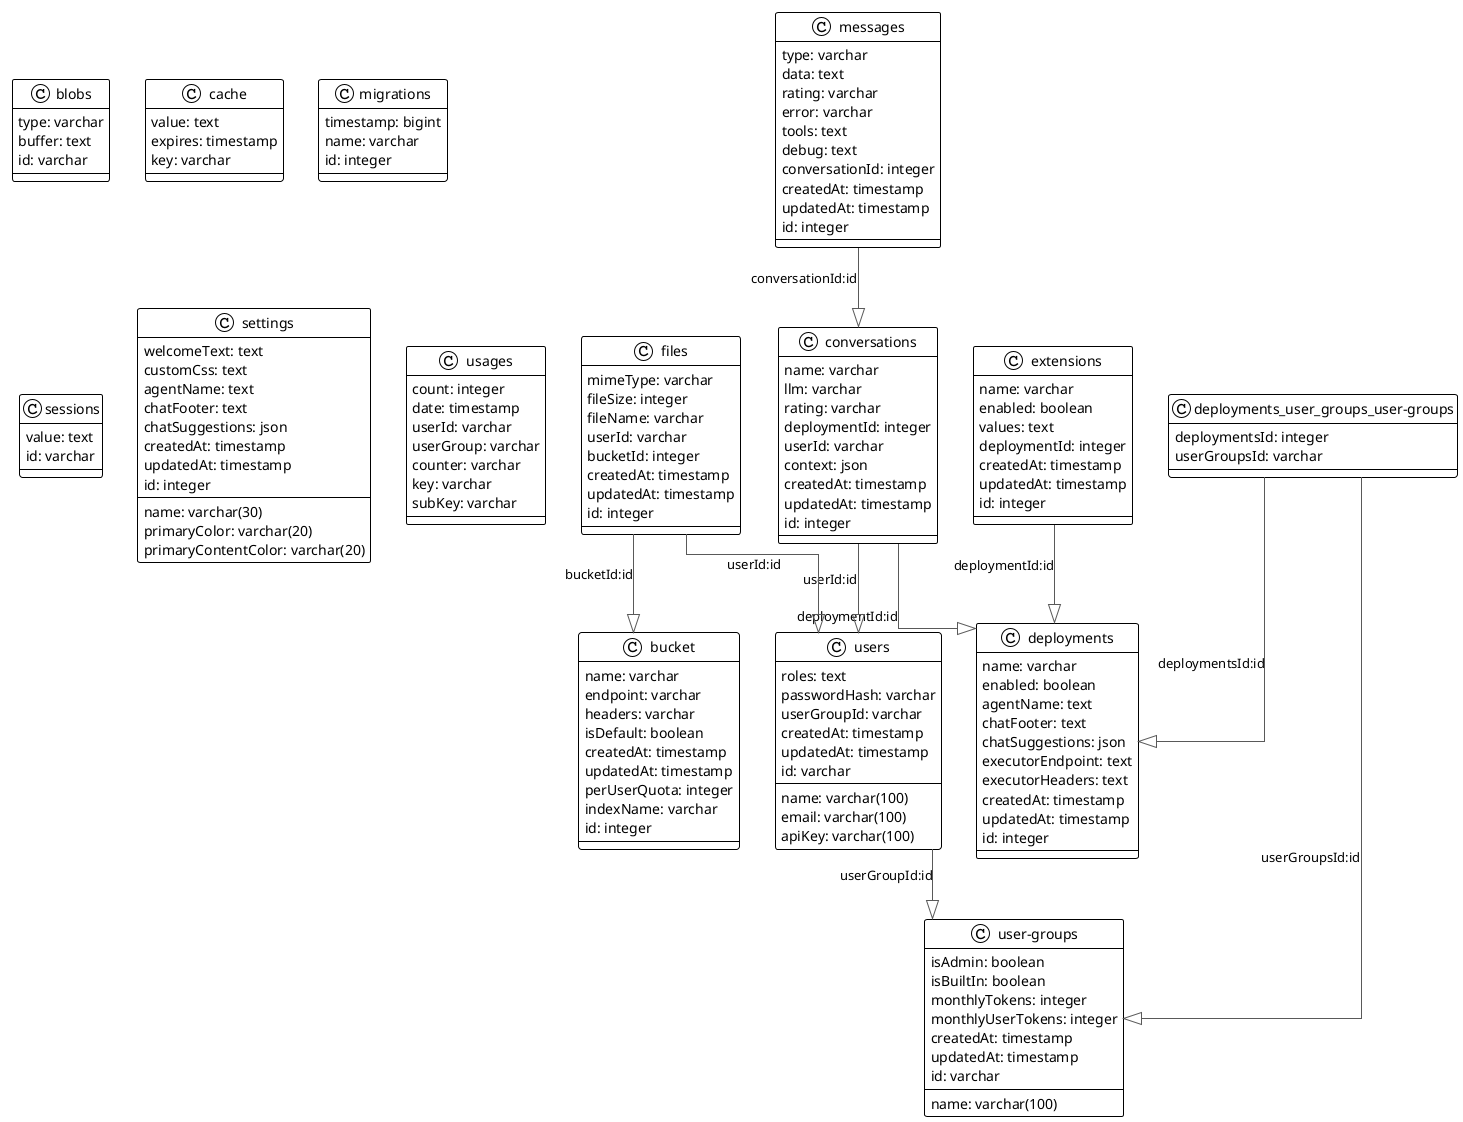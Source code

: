 @startuml

!theme plain
top to bottom direction
skinparam linetype ortho

class blobs {
   type: varchar
   buffer: text
   id: varchar
}
class bucket {
   name: varchar
   endpoint: varchar
   headers: varchar
   isDefault: boolean
   createdAt: timestamp
   updatedAt: timestamp
   perUserQuota: integer
   indexName: varchar
   id: integer
}
class cache {
   value: text
   expires: timestamp
   key: varchar
}
class conversations {
   name: varchar
   llm: varchar
   rating: varchar
   deploymentId: integer
   userId: varchar
   context: json
   createdAt: timestamp
   updatedAt: timestamp
   id: integer
}
class deployments {
   name: varchar
   enabled: boolean
   agentName: text
   chatFooter: text
   chatSuggestions: json
   executorEndpoint: text
   executorHeaders: text
   createdAt: timestamp
   updatedAt: timestamp
   id: integer
}
class node8 as "deployments_user_groups_user-groups" {
   deploymentsId: integer
   userGroupsId: varchar
}
class extensions {
   name: varchar
   enabled: boolean
   values: text
   deploymentId: integer
   createdAt: timestamp
   updatedAt: timestamp
   id: integer
}
class files {
   mimeType: varchar
   fileSize: integer
   fileName: varchar
   userId: varchar
   bucketId: integer
   createdAt: timestamp
   updatedAt: timestamp
   id: integer
}
class messages {
   type: varchar
   data: text
   rating: varchar
   error: varchar
   tools: text
   debug: text
   conversationId: integer
   createdAt: timestamp
   updatedAt: timestamp
   id: integer
}
class migrations {
   timestamp: bigint
   name: varchar
   id: integer
}
class sessions {
   value: text
   id: varchar
}
class settings {
   name: varchar(30)
   primaryColor: varchar(20)
   primaryContentColor: varchar(20)
   welcomeText: text
   customCss: text
   agentName: text
   chatFooter: text
   chatSuggestions: json
   createdAt: timestamp
   updatedAt: timestamp
   id: integer
}
class usages {
   count: integer
   date: timestamp
   userId: varchar
   userGroup: varchar
   counter: varchar
   key: varchar
   subKey: varchar
}
class node11 as "user-groups" {
   name: varchar(100)
   isAdmin: boolean
   isBuiltIn: boolean
   monthlyTokens: integer
   monthlyUserTokens: integer
   createdAt: timestamp
   updatedAt: timestamp
   id: varchar
}
class users {
   name: varchar(100)
   email: varchar(100)
   apiKey: varchar(100)
   roles: text
   passwordHash: varchar
   userGroupId: varchar
   createdAt: timestamp
   updatedAt: timestamp
   id: varchar
}

conversations  -[#595959,plain]-^  deployments   : "deploymentId:id"
conversations  -[#595959,plain]-^  users         : "userId:id"
node8          -[#595959,plain]-^  deployments   : "deploymentsId:id"
node8          -[#595959,plain]-^  node11        : "userGroupsId:id"
extensions     -[#595959,plain]-^  deployments   : "deploymentId:id"
files          -[#595959,plain]-^  bucket        : "bucketId:id"
files          -[#595959,plain]-^  users         : "userId:id"
messages       -[#595959,plain]-^  conversations : "conversationId:id"
users          -[#595959,plain]-^  node11        : "userGroupId:id"
@enduml
